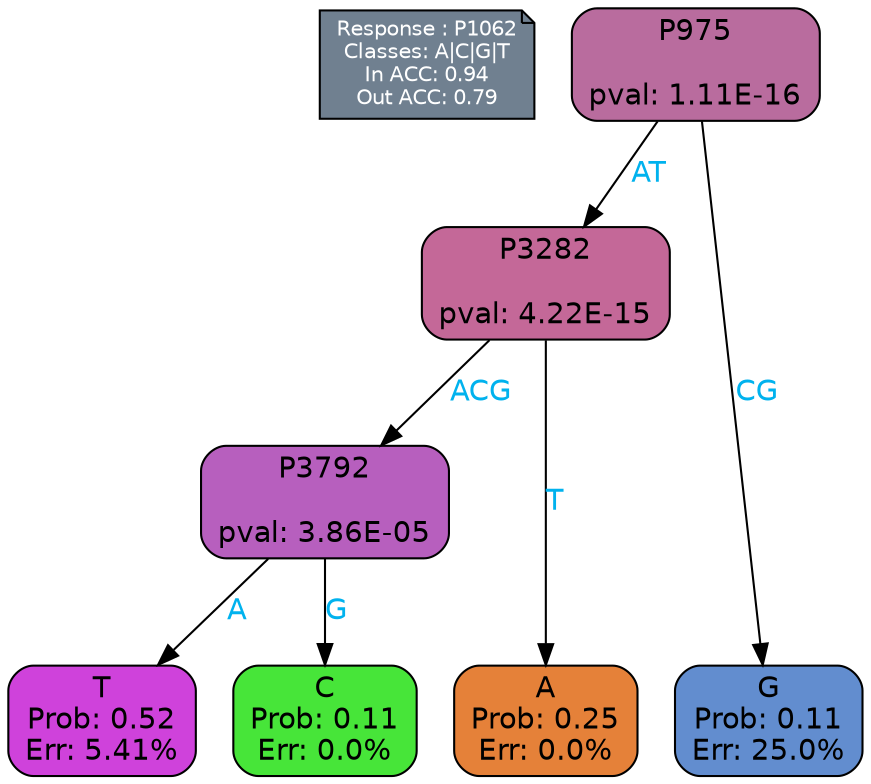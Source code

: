 digraph Tree {
node [shape=box, style="filled, rounded", color="black", fontname=helvetica] ;
graph [ranksep=equally, splines=polylines, bgcolor=transparent, dpi=600] ;
edge [fontname=helvetica] ;
LEGEND [label="Response : P1062
Classes: A|C|G|T
In ACC: 0.94
Out ACC: 0.79
",shape=note,align=left,style=filled,fillcolor="slategray",fontcolor="white",fontsize=10];1 [label="P975

pval: 1.11E-16", fillcolor="#b96c9e"] ;
2 [label="P3282

pval: 4.22E-15", fillcolor="#c46898"] ;
3 [label="P3792

pval: 3.86E-05", fillcolor="#b75fbe"] ;
4 [label="T
Prob: 0.52
Err: 5.41%", fillcolor="#cf42db"] ;
5 [label="C
Prob: 0.11
Err: 0.0%", fillcolor="#47e539"] ;
6 [label="A
Prob: 0.25
Err: 0.0%", fillcolor="#e58139"] ;
7 [label="G
Prob: 0.11
Err: 25.0%", fillcolor="#628dcf"] ;
1 -> 2 [label="AT",fontcolor=deepskyblue2] ;
1 -> 7 [label="CG",fontcolor=deepskyblue2] ;
2 -> 3 [label="ACG",fontcolor=deepskyblue2] ;
2 -> 6 [label="T",fontcolor=deepskyblue2] ;
3 -> 4 [label="A",fontcolor=deepskyblue2] ;
3 -> 5 [label="G",fontcolor=deepskyblue2] ;
{rank = same; 4;5;6;7;}{rank = same; LEGEND;1;}}